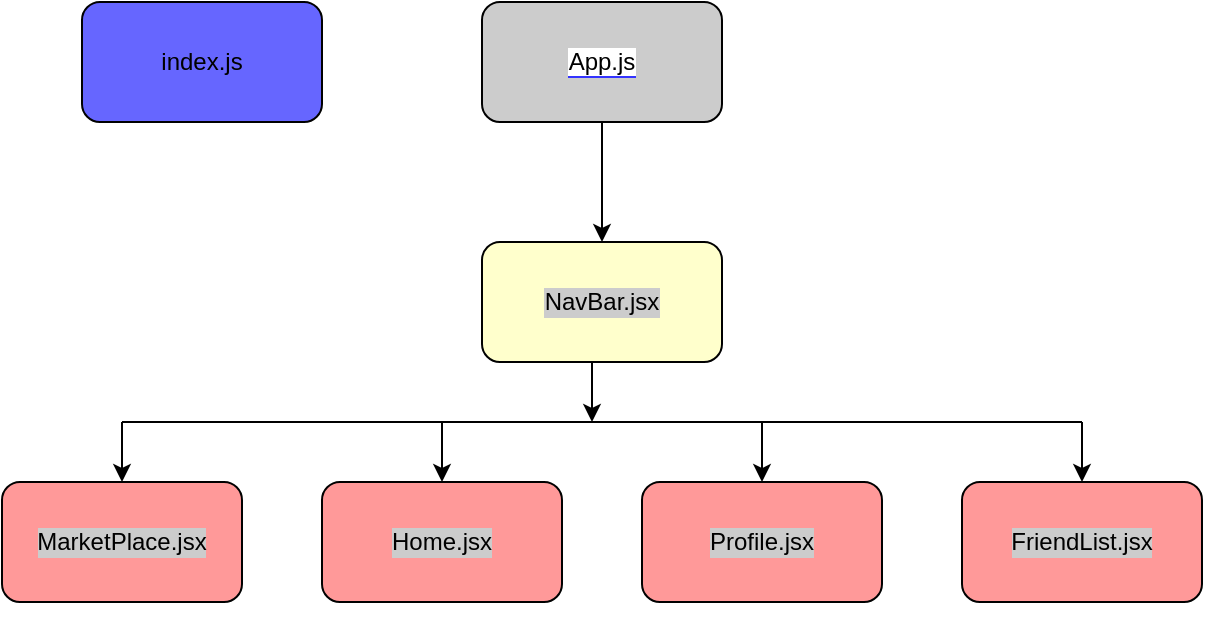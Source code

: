 <mxfile version="20.4.0" type="github">
  <diagram id="hvRniXLTvxj-acg-QUxD" name="Page-1">
    <mxGraphModel dx="946" dy="1688" grid="1" gridSize="10" guides="1" tooltips="1" connect="1" arrows="1" fold="1" page="1" pageScale="1" pageWidth="850" pageHeight="1100" math="0" shadow="0">
      <root>
        <mxCell id="0" />
        <mxCell id="1" parent="0" />
        <mxCell id="t0kWNzC_HJK3nuzFzXxK-1" value="index.js" style="rounded=1;whiteSpace=wrap;html=1;fillColor=#6666FF;" vertex="1" parent="1">
          <mxGeometry x="120" y="-1040" width="120" height="60" as="geometry" />
        </mxCell>
        <mxCell id="t0kWNzC_HJK3nuzFzXxK-2" value="&lt;span style=&quot;background-color: rgb(255, 255, 255);&quot;&gt;App.js&lt;/span&gt;" style="rounded=1;whiteSpace=wrap;html=1;labelBackgroundColor=#3333FF;fontColor=none;fillColor=#CCCCCC;" vertex="1" parent="1">
          <mxGeometry x="320" y="-1040" width="120" height="60" as="geometry" />
        </mxCell>
        <mxCell id="t0kWNzC_HJK3nuzFzXxK-3" value="NavBar.jsx" style="rounded=1;whiteSpace=wrap;html=1;labelBackgroundColor=#CCCCCC;fontColor=none;fillColor=#FFFFCC;" vertex="1" parent="1">
          <mxGeometry x="320" y="-920" width="120" height="60" as="geometry" />
        </mxCell>
        <mxCell id="t0kWNzC_HJK3nuzFzXxK-4" value="" style="endArrow=classic;html=1;rounded=0;fontColor=none;entryX=0.5;entryY=0;entryDx=0;entryDy=0;" edge="1" parent="1" source="t0kWNzC_HJK3nuzFzXxK-2" target="t0kWNzC_HJK3nuzFzXxK-3">
          <mxGeometry width="50" height="50" relative="1" as="geometry">
            <mxPoint x="350" y="-930" as="sourcePoint" />
            <mxPoint x="400" y="-930" as="targetPoint" />
          </mxGeometry>
        </mxCell>
        <mxCell id="t0kWNzC_HJK3nuzFzXxK-5" value="MarketPlace.jsx" style="rounded=1;whiteSpace=wrap;html=1;labelBackgroundColor=#CCCCCC;fontColor=none;fillColor=#FF9999;" vertex="1" parent="1">
          <mxGeometry x="80" y="-800" width="120" height="60" as="geometry" />
        </mxCell>
        <mxCell id="t0kWNzC_HJK3nuzFzXxK-8" value="Profile.jsx" style="rounded=1;whiteSpace=wrap;html=1;labelBackgroundColor=#CCCCCC;fontColor=none;fillColor=#FF9999;" vertex="1" parent="1">
          <mxGeometry x="400" y="-800" width="120" height="60" as="geometry" />
        </mxCell>
        <mxCell id="t0kWNzC_HJK3nuzFzXxK-9" value="FriendList.jsx" style="rounded=1;whiteSpace=wrap;html=1;labelBackgroundColor=#CCCCCC;fontColor=none;fillColor=#FF9999;" vertex="1" parent="1">
          <mxGeometry x="560" y="-800" width="120" height="60" as="geometry" />
        </mxCell>
        <mxCell id="t0kWNzC_HJK3nuzFzXxK-10" value="" style="endArrow=none;html=1;rounded=0;fontColor=none;" edge="1" parent="1">
          <mxGeometry width="50" height="50" relative="1" as="geometry">
            <mxPoint x="140" y="-830" as="sourcePoint" />
            <mxPoint x="620" y="-830" as="targetPoint" />
          </mxGeometry>
        </mxCell>
        <mxCell id="t0kWNzC_HJK3nuzFzXxK-11" value="" style="endArrow=classic;html=1;rounded=0;fontColor=none;" edge="1" parent="1">
          <mxGeometry width="50" height="50" relative="1" as="geometry">
            <mxPoint x="375" y="-860" as="sourcePoint" />
            <mxPoint x="375" y="-830" as="targetPoint" />
            <Array as="points">
              <mxPoint x="375" y="-850" />
            </Array>
          </mxGeometry>
        </mxCell>
        <mxCell id="t0kWNzC_HJK3nuzFzXxK-12" value="" style="endArrow=classic;html=1;rounded=0;fontColor=none;startArrow=none;" edge="1" parent="1" source="t0kWNzC_HJK3nuzFzXxK-7">
          <mxGeometry width="50" height="50" relative="1" as="geometry">
            <mxPoint x="260" y="-700" as="sourcePoint" />
            <mxPoint x="310" y="-750" as="targetPoint" />
          </mxGeometry>
        </mxCell>
        <mxCell id="t0kWNzC_HJK3nuzFzXxK-13" value="" style="endArrow=classic;html=1;rounded=0;fontColor=none;entryX=0.5;entryY=0;entryDx=0;entryDy=0;" edge="1" parent="1" target="t0kWNzC_HJK3nuzFzXxK-5">
          <mxGeometry width="50" height="50" relative="1" as="geometry">
            <mxPoint x="140" y="-830" as="sourcePoint" />
            <mxPoint x="190" y="-880" as="targetPoint" />
          </mxGeometry>
        </mxCell>
        <mxCell id="t0kWNzC_HJK3nuzFzXxK-14" value="" style="endArrow=classic;html=1;rounded=0;fontColor=none;entryX=0.5;entryY=0;entryDx=0;entryDy=0;" edge="1" parent="1" target="t0kWNzC_HJK3nuzFzXxK-8">
          <mxGeometry width="50" height="50" relative="1" as="geometry">
            <mxPoint x="460" y="-830" as="sourcePoint" />
            <mxPoint x="510" y="-880" as="targetPoint" />
          </mxGeometry>
        </mxCell>
        <mxCell id="t0kWNzC_HJK3nuzFzXxK-15" value="" style="endArrow=classic;html=1;rounded=0;fontColor=none;entryX=0.5;entryY=0;entryDx=0;entryDy=0;" edge="1" parent="1" target="t0kWNzC_HJK3nuzFzXxK-9">
          <mxGeometry width="50" height="50" relative="1" as="geometry">
            <mxPoint x="620" y="-830" as="sourcePoint" />
            <mxPoint x="670" y="-880" as="targetPoint" />
          </mxGeometry>
        </mxCell>
        <mxCell id="t0kWNzC_HJK3nuzFzXxK-7" value="Home.jsx" style="rounded=1;whiteSpace=wrap;html=1;labelBackgroundColor=#CCCCCC;fontColor=none;fillColor=#FF9999;" vertex="1" parent="1">
          <mxGeometry x="240" y="-800" width="120" height="60" as="geometry" />
        </mxCell>
        <mxCell id="t0kWNzC_HJK3nuzFzXxK-17" value="" style="endArrow=classic;html=1;rounded=0;fontColor=none;entryX=0.5;entryY=0;entryDx=0;entryDy=0;" edge="1" parent="1" target="t0kWNzC_HJK3nuzFzXxK-7">
          <mxGeometry width="50" height="50" relative="1" as="geometry">
            <mxPoint x="300" y="-830" as="sourcePoint" />
            <mxPoint x="350" y="-880" as="targetPoint" />
          </mxGeometry>
        </mxCell>
      </root>
    </mxGraphModel>
  </diagram>
</mxfile>
